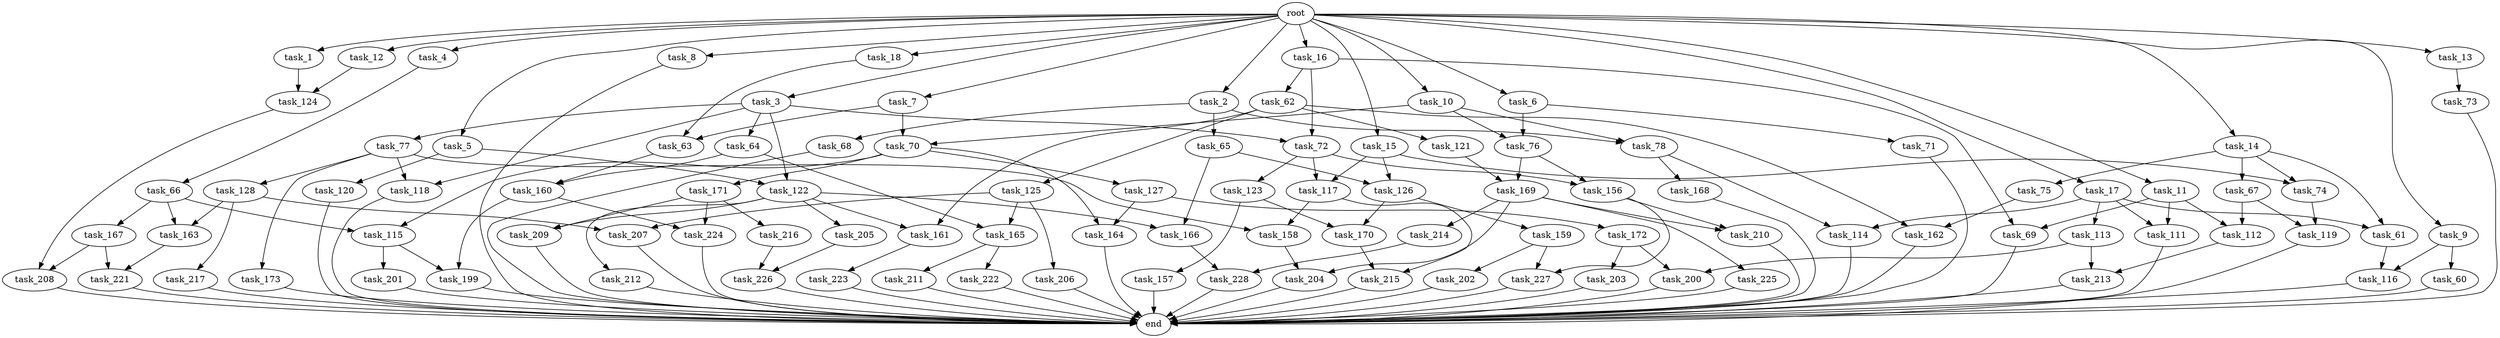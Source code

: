 digraph G {
  root [size="0.000000"];
  task_1 [size="10.240000"];
  task_2 [size="10.240000"];
  task_3 [size="10.240000"];
  task_4 [size="10.240000"];
  task_5 [size="10.240000"];
  task_6 [size="10.240000"];
  task_7 [size="10.240000"];
  task_8 [size="10.240000"];
  task_9 [size="10.240000"];
  task_10 [size="10.240000"];
  task_11 [size="10.240000"];
  task_12 [size="10.240000"];
  task_13 [size="10.240000"];
  task_14 [size="10.240000"];
  task_15 [size="10.240000"];
  task_16 [size="10.240000"];
  task_17 [size="10.240000"];
  task_18 [size="10.240000"];
  task_60 [size="343597383.680000"];
  task_61 [size="7730941132.800000"];
  task_62 [size="6957847019.520000"];
  task_63 [size="9363028705.280001"];
  task_64 [size="343597383.680000"];
  task_65 [size="1374389534.720000"];
  task_66 [size="4209067950.080000"];
  task_67 [size="773094113.280000"];
  task_68 [size="1374389534.720000"];
  task_69 [size="13915694039.040001"];
  task_70 [size="12799002542.080000"];
  task_71 [size="8589934592.000000"];
  task_72 [size="7301444403.200000"];
  task_73 [size="6957847019.520000"];
  task_74 [size="2147483648.000000"];
  task_75 [size="773094113.280000"];
  task_76 [size="12799002542.080000"];
  task_77 [size="343597383.680000"];
  task_78 [size="5583457484.800000"];
  task_111 [size="13915694039.040001"];
  task_112 [size="7301444403.200000"];
  task_113 [size="6957847019.520000"];
  task_114 [size="9105330667.520000"];
  task_115 [size="6184752906.240000"];
  task_116 [size="3435973836.800000"];
  task_117 [size="9964324126.719999"];
  task_118 [size="1717986918.400000"];
  task_119 [size="1717986918.400000"];
  task_120 [size="2147483648.000000"];
  task_121 [size="343597383.680000"];
  task_122 [size="2491081031.680000"];
  task_123 [size="8589934592.000000"];
  task_124 [size="3435973836.800000"];
  task_125 [size="343597383.680000"];
  task_126 [size="5583457484.800000"];
  task_127 [size="3092376453.120000"];
  task_128 [size="1374389534.720000"];
  task_156 [size="14087492730.880001"];
  task_157 [size="1374389534.720000"];
  task_158 [size="3521873182.720000"];
  task_159 [size="343597383.680000"];
  task_160 [size="17179869184.000000"];
  task_161 [size="1116691496.960000"];
  task_162 [size="2491081031.680000"];
  task_163 [size="7301444403.200000"];
  task_164 [size="6184752906.240000"];
  task_165 [size="10737418240.000000"];
  task_166 [size="4982162063.360000"];
  task_167 [size="3092376453.120000"];
  task_168 [size="2147483648.000000"];
  task_169 [size="7645041786.880000"];
  task_170 [size="1717986918.400000"];
  task_171 [size="3092376453.120000"];
  task_172 [size="3092376453.120000"];
  task_173 [size="1374389534.720000"];
  task_199 [size="6871947673.600000"];
  task_200 [size="7645041786.880000"];
  task_201 [size="5497558138.880000"];
  task_202 [size="5497558138.880000"];
  task_203 [size="2147483648.000000"];
  task_204 [size="3521873182.720000"];
  task_205 [size="773094113.280000"];
  task_206 [size="2147483648.000000"];
  task_207 [size="6356551598.080000"];
  task_208 [size="8332236554.240000"];
  task_209 [size="4982162063.360000"];
  task_210 [size="9105330667.520000"];
  task_211 [size="773094113.280000"];
  task_212 [size="773094113.280000"];
  task_213 [size="8589934592.000000"];
  task_214 [size="2147483648.000000"];
  task_215 [size="4294967296.000000"];
  task_216 [size="4209067950.080000"];
  task_217 [size="4209067950.080000"];
  task_221 [size="6871947673.600000"];
  task_222 [size="773094113.280000"];
  task_223 [size="6957847019.520000"];
  task_224 [size="5583457484.800000"];
  task_225 [size="2147483648.000000"];
  task_226 [size="10737418240.000000"];
  task_227 [size="12455405158.400000"];
  task_228 [size="2147483648.000000"];
  end [size="0.000000"];

  root -> task_1 [size="1.000000"];
  root -> task_2 [size="1.000000"];
  root -> task_3 [size="1.000000"];
  root -> task_4 [size="1.000000"];
  root -> task_5 [size="1.000000"];
  root -> task_6 [size="1.000000"];
  root -> task_7 [size="1.000000"];
  root -> task_8 [size="1.000000"];
  root -> task_9 [size="1.000000"];
  root -> task_10 [size="1.000000"];
  root -> task_11 [size="1.000000"];
  root -> task_12 [size="1.000000"];
  root -> task_13 [size="1.000000"];
  root -> task_14 [size="1.000000"];
  root -> task_15 [size="1.000000"];
  root -> task_16 [size="1.000000"];
  root -> task_17 [size="1.000000"];
  root -> task_18 [size="1.000000"];
  task_1 -> task_124 [size="33554432.000000"];
  task_2 -> task_65 [size="134217728.000000"];
  task_2 -> task_68 [size="134217728.000000"];
  task_2 -> task_78 [size="134217728.000000"];
  task_3 -> task_64 [size="33554432.000000"];
  task_3 -> task_72 [size="33554432.000000"];
  task_3 -> task_77 [size="33554432.000000"];
  task_3 -> task_118 [size="33554432.000000"];
  task_3 -> task_122 [size="33554432.000000"];
  task_4 -> task_66 [size="411041792.000000"];
  task_5 -> task_120 [size="209715200.000000"];
  task_5 -> task_122 [size="209715200.000000"];
  task_6 -> task_71 [size="838860800.000000"];
  task_6 -> task_76 [size="838860800.000000"];
  task_7 -> task_63 [size="838860800.000000"];
  task_7 -> task_70 [size="838860800.000000"];
  task_8 -> end [size="1.000000"];
  task_9 -> task_60 [size="33554432.000000"];
  task_9 -> task_116 [size="33554432.000000"];
  task_10 -> task_70 [size="411041792.000000"];
  task_10 -> task_76 [size="411041792.000000"];
  task_10 -> task_78 [size="411041792.000000"];
  task_11 -> task_69 [size="679477248.000000"];
  task_11 -> task_111 [size="679477248.000000"];
  task_11 -> task_112 [size="679477248.000000"];
  task_12 -> task_124 [size="301989888.000000"];
  task_13 -> task_73 [size="679477248.000000"];
  task_14 -> task_61 [size="75497472.000000"];
  task_14 -> task_67 [size="75497472.000000"];
  task_14 -> task_74 [size="75497472.000000"];
  task_14 -> task_75 [size="75497472.000000"];
  task_15 -> task_74 [size="134217728.000000"];
  task_15 -> task_117 [size="134217728.000000"];
  task_15 -> task_126 [size="134217728.000000"];
  task_16 -> task_62 [size="679477248.000000"];
  task_16 -> task_69 [size="679477248.000000"];
  task_16 -> task_72 [size="679477248.000000"];
  task_17 -> task_61 [size="679477248.000000"];
  task_17 -> task_111 [size="679477248.000000"];
  task_17 -> task_113 [size="679477248.000000"];
  task_17 -> task_114 [size="679477248.000000"];
  task_18 -> task_63 [size="75497472.000000"];
  task_60 -> end [size="1.000000"];
  task_61 -> task_116 [size="301989888.000000"];
  task_62 -> task_121 [size="33554432.000000"];
  task_62 -> task_125 [size="33554432.000000"];
  task_62 -> task_161 [size="33554432.000000"];
  task_62 -> task_162 [size="33554432.000000"];
  task_63 -> task_160 [size="838860800.000000"];
  task_64 -> task_160 [size="838860800.000000"];
  task_64 -> task_165 [size="838860800.000000"];
  task_65 -> task_126 [size="411041792.000000"];
  task_65 -> task_166 [size="411041792.000000"];
  task_66 -> task_115 [size="301989888.000000"];
  task_66 -> task_163 [size="301989888.000000"];
  task_66 -> task_167 [size="301989888.000000"];
  task_67 -> task_112 [size="33554432.000000"];
  task_67 -> task_119 [size="33554432.000000"];
  task_68 -> end [size="1.000000"];
  task_69 -> end [size="1.000000"];
  task_70 -> task_115 [size="301989888.000000"];
  task_70 -> task_127 [size="301989888.000000"];
  task_70 -> task_164 [size="301989888.000000"];
  task_70 -> task_171 [size="301989888.000000"];
  task_71 -> end [size="1.000000"];
  task_72 -> task_117 [size="838860800.000000"];
  task_72 -> task_123 [size="838860800.000000"];
  task_72 -> task_156 [size="838860800.000000"];
  task_73 -> end [size="1.000000"];
  task_74 -> task_119 [size="134217728.000000"];
  task_75 -> task_162 [size="209715200.000000"];
  task_76 -> task_156 [size="536870912.000000"];
  task_76 -> task_169 [size="536870912.000000"];
  task_77 -> task_118 [size="134217728.000000"];
  task_77 -> task_128 [size="134217728.000000"];
  task_77 -> task_158 [size="134217728.000000"];
  task_77 -> task_173 [size="134217728.000000"];
  task_78 -> task_114 [size="209715200.000000"];
  task_78 -> task_168 [size="209715200.000000"];
  task_111 -> end [size="1.000000"];
  task_112 -> task_213 [size="301989888.000000"];
  task_113 -> task_200 [size="536870912.000000"];
  task_113 -> task_213 [size="536870912.000000"];
  task_114 -> end [size="1.000000"];
  task_115 -> task_199 [size="536870912.000000"];
  task_115 -> task_201 [size="536870912.000000"];
  task_116 -> end [size="1.000000"];
  task_117 -> task_158 [size="209715200.000000"];
  task_117 -> task_215 [size="209715200.000000"];
  task_118 -> end [size="1.000000"];
  task_119 -> end [size="1.000000"];
  task_120 -> end [size="1.000000"];
  task_121 -> task_169 [size="209715200.000000"];
  task_122 -> task_161 [size="75497472.000000"];
  task_122 -> task_166 [size="75497472.000000"];
  task_122 -> task_205 [size="75497472.000000"];
  task_122 -> task_209 [size="75497472.000000"];
  task_122 -> task_212 [size="75497472.000000"];
  task_123 -> task_157 [size="134217728.000000"];
  task_123 -> task_170 [size="134217728.000000"];
  task_124 -> task_208 [size="679477248.000000"];
  task_125 -> task_165 [size="209715200.000000"];
  task_125 -> task_206 [size="209715200.000000"];
  task_125 -> task_207 [size="209715200.000000"];
  task_126 -> task_159 [size="33554432.000000"];
  task_126 -> task_170 [size="33554432.000000"];
  task_127 -> task_164 [size="301989888.000000"];
  task_127 -> task_172 [size="301989888.000000"];
  task_128 -> task_163 [size="411041792.000000"];
  task_128 -> task_207 [size="411041792.000000"];
  task_128 -> task_217 [size="411041792.000000"];
  task_156 -> task_210 [size="679477248.000000"];
  task_156 -> task_227 [size="679477248.000000"];
  task_157 -> end [size="1.000000"];
  task_158 -> task_204 [size="134217728.000000"];
  task_159 -> task_202 [size="536870912.000000"];
  task_159 -> task_227 [size="536870912.000000"];
  task_160 -> task_199 [size="134217728.000000"];
  task_160 -> task_224 [size="134217728.000000"];
  task_161 -> task_223 [size="679477248.000000"];
  task_162 -> end [size="1.000000"];
  task_163 -> task_221 [size="536870912.000000"];
  task_164 -> end [size="1.000000"];
  task_165 -> task_211 [size="75497472.000000"];
  task_165 -> task_222 [size="75497472.000000"];
  task_166 -> task_228 [size="75497472.000000"];
  task_167 -> task_208 [size="134217728.000000"];
  task_167 -> task_221 [size="134217728.000000"];
  task_168 -> end [size="1.000000"];
  task_169 -> task_204 [size="209715200.000000"];
  task_169 -> task_210 [size="209715200.000000"];
  task_169 -> task_214 [size="209715200.000000"];
  task_169 -> task_225 [size="209715200.000000"];
  task_170 -> task_215 [size="209715200.000000"];
  task_171 -> task_209 [size="411041792.000000"];
  task_171 -> task_216 [size="411041792.000000"];
  task_171 -> task_224 [size="411041792.000000"];
  task_172 -> task_200 [size="209715200.000000"];
  task_172 -> task_203 [size="209715200.000000"];
  task_173 -> end [size="1.000000"];
  task_199 -> end [size="1.000000"];
  task_200 -> end [size="1.000000"];
  task_201 -> end [size="1.000000"];
  task_202 -> end [size="1.000000"];
  task_203 -> end [size="1.000000"];
  task_204 -> end [size="1.000000"];
  task_205 -> task_226 [size="838860800.000000"];
  task_206 -> end [size="1.000000"];
  task_207 -> end [size="1.000000"];
  task_208 -> end [size="1.000000"];
  task_209 -> end [size="1.000000"];
  task_210 -> end [size="1.000000"];
  task_211 -> end [size="1.000000"];
  task_212 -> end [size="1.000000"];
  task_213 -> end [size="1.000000"];
  task_214 -> task_228 [size="134217728.000000"];
  task_215 -> end [size="1.000000"];
  task_216 -> task_226 [size="209715200.000000"];
  task_217 -> end [size="1.000000"];
  task_221 -> end [size="1.000000"];
  task_222 -> end [size="1.000000"];
  task_223 -> end [size="1.000000"];
  task_224 -> end [size="1.000000"];
  task_225 -> end [size="1.000000"];
  task_226 -> end [size="1.000000"];
  task_227 -> end [size="1.000000"];
  task_228 -> end [size="1.000000"];
}
